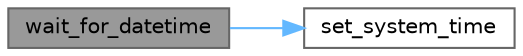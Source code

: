 digraph "wait_for_datetime"
{
 // LATEX_PDF_SIZE
  bgcolor="transparent";
  edge [fontname=Helvetica,fontsize=10,labelfontname=Helvetica,labelfontsize=10];
  node [fontname=Helvetica,fontsize=10,shape=box,height=0.2,width=0.4];
  rankdir="LR";
  Node1 [id="Node000001",label="wait_for_datetime",height=0.2,width=0.4,color="gray40", fillcolor="grey60", style="filled", fontcolor="black",tooltip="Blocks until a valid date/time string is received via UART."];
  Node1 -> Node2 [id="edge1_Node000001_Node000002",color="steelblue1",style="solid",tooltip=" "];
  Node2 [id="Node000002",label="set_system_time",height=0.2,width=0.4,color="grey40", fillcolor="white", style="filled",URL="$time__manager_8c.html#a94c1c4594f51852e46a30e2f025ebc16",tooltip="Initializes the time manager."];
}
